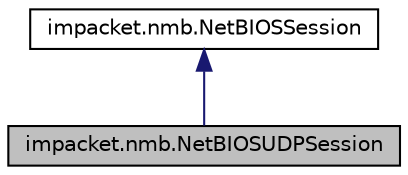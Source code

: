 digraph "impacket.nmb.NetBIOSUDPSession"
{
  edge [fontname="Helvetica",fontsize="10",labelfontname="Helvetica",labelfontsize="10"];
  node [fontname="Helvetica",fontsize="10",shape=record];
  Node2 [label="impacket.nmb.NetBIOSUDPSession",height=0.2,width=0.4,color="black", fillcolor="grey75", style="filled", fontcolor="black"];
  Node3 -> Node2 [dir="back",color="midnightblue",fontsize="10",style="solid",fontname="Helvetica"];
  Node3 [label="impacket.nmb.NetBIOSSession",height=0.2,width=0.4,color="black", fillcolor="white", style="filled",URL="$classimpacket_1_1nmb_1_1_net_b_i_o_s_session.html"];
}
